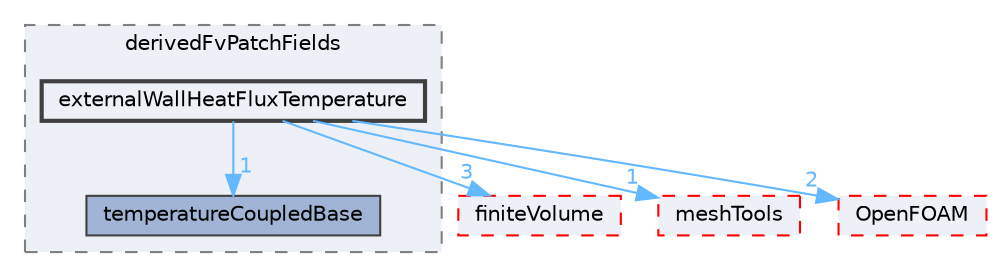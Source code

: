 digraph "src/thermoTools/derivedFvPatchFields/externalWallHeatFluxTemperature"
{
 // LATEX_PDF_SIZE
  bgcolor="transparent";
  edge [fontname=Helvetica,fontsize=10,labelfontname=Helvetica,labelfontsize=10];
  node [fontname=Helvetica,fontsize=10,shape=box,height=0.2,width=0.4];
  compound=true
  subgraph clusterdir_180701e77928ba70e1b801b7cac290dd {
    graph [ bgcolor="#edf0f7", pencolor="grey50", label="derivedFvPatchFields", fontname=Helvetica,fontsize=10 style="filled,dashed", URL="dir_180701e77928ba70e1b801b7cac290dd.html",tooltip=""]
  dir_1a0c03c59ade78c031a03d865a32cdba [label="temperatureCoupledBase", fillcolor="#a2b4d6", color="grey25", style="filled", URL="dir_1a0c03c59ade78c031a03d865a32cdba.html",tooltip=""];
  dir_baea2b08974dad65d53ac02fcaea9857 [label="externalWallHeatFluxTemperature", fillcolor="#edf0f7", color="grey25", style="filled,bold", URL="dir_baea2b08974dad65d53ac02fcaea9857.html",tooltip=""];
  }
  dir_9bd15774b555cf7259a6fa18f99fe99b [label="finiteVolume", fillcolor="#edf0f7", color="red", style="filled,dashed", URL="dir_9bd15774b555cf7259a6fa18f99fe99b.html",tooltip=""];
  dir_ae30ad0bef50cf391b24c614251bb9fd [label="meshTools", fillcolor="#edf0f7", color="red", style="filled,dashed", URL="dir_ae30ad0bef50cf391b24c614251bb9fd.html",tooltip=""];
  dir_c5473ff19b20e6ec4dfe5c310b3778a8 [label="OpenFOAM", fillcolor="#edf0f7", color="red", style="filled,dashed", URL="dir_c5473ff19b20e6ec4dfe5c310b3778a8.html",tooltip=""];
  dir_baea2b08974dad65d53ac02fcaea9857->dir_1a0c03c59ade78c031a03d865a32cdba [headlabel="1", labeldistance=1.5 headhref="dir_001224_003967.html" href="dir_001224_003967.html" color="steelblue1" fontcolor="steelblue1"];
  dir_baea2b08974dad65d53ac02fcaea9857->dir_9bd15774b555cf7259a6fa18f99fe99b [headlabel="3", labeldistance=1.5 headhref="dir_001224_001387.html" href="dir_001224_001387.html" color="steelblue1" fontcolor="steelblue1"];
  dir_baea2b08974dad65d53ac02fcaea9857->dir_ae30ad0bef50cf391b24c614251bb9fd [headlabel="1", labeldistance=1.5 headhref="dir_001224_002382.html" href="dir_001224_002382.html" color="steelblue1" fontcolor="steelblue1"];
  dir_baea2b08974dad65d53ac02fcaea9857->dir_c5473ff19b20e6ec4dfe5c310b3778a8 [headlabel="2", labeldistance=1.5 headhref="dir_001224_002695.html" href="dir_001224_002695.html" color="steelblue1" fontcolor="steelblue1"];
}
